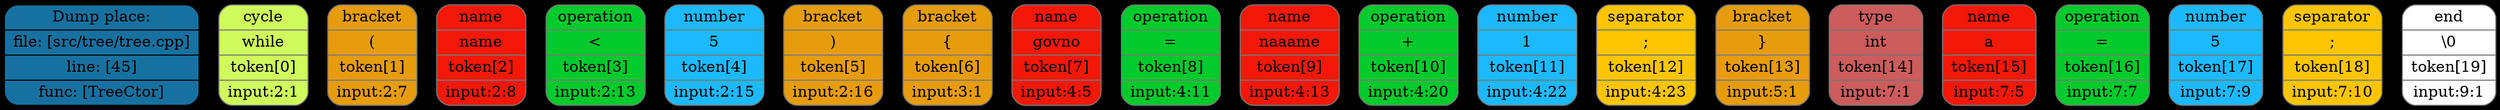 digraph G{
rankdir=TB
graph [bgcolor="#000000"];
size = "100 5"
place[shape=Mrecord, style=filled, fillcolor="#1771a0", pos="0,1!",label = " { Dump place: | file: [src/tree/tree.cpp] | line: [45] | func: [TreeCtor] } "color = "#000000"];
token0[shape=Mrecord, style=filled, fillcolor="#CFFC5C",label = " { cycle | while |  token[0] |  input:2:1 } ", color = "#777777"];
token1[shape=Mrecord, style=filled, fillcolor="#e69c0c",label = " { bracket | \( |  token[1] |  input:2:7 } ", color = "#777777"];
token2[shape=Mrecord, style=filled, fillcolor="#f31807",label = " { name | name |  token[2] |  input:2:8 } ", color = "#777777"];
token3[shape=Mrecord, style=filled, fillcolor="#00ca2c",label = " { operation | \< |  token[3] |  input:2:13 } ", color = "#777777"];
token4[shape=Mrecord, style=filled, fillcolor="#1cb9ff",label = " { number | 5 |  token[4] |  input:2:15 } ", color = "#777777"];
token5[shape=Mrecord, style=filled, fillcolor="#e69c0c",label = " { bracket | \) |  token[5] |  input:2:16 } ", color = "#777777"];
token6[shape=Mrecord, style=filled, fillcolor="#e69c0c",label = " { bracket | \{ |  token[6] |  input:3:1 } ", color = "#777777"];
token7[shape=Mrecord, style=filled, fillcolor="#f31807",label = " { name | govno |  token[7] |  input:4:5 } ", color = "#777777"];
token8[shape=Mrecord, style=filled, fillcolor="#00ca2c",label = " { operation | \= |  token[8] |  input:4:11 } ", color = "#777777"];
token9[shape=Mrecord, style=filled, fillcolor="#f31807",label = " { name | naaame |  token[9] |  input:4:13 } ", color = "#777777"];
token10[shape=Mrecord, style=filled, fillcolor="#00ca2c",label = " { operation | \+ |  token[10] |  input:4:20 } ", color = "#777777"];
token11[shape=Mrecord, style=filled, fillcolor="#1cb9ff",label = " { number | 1 |  token[11] |  input:4:22 } ", color = "#777777"];
token12[shape=Mrecord, style=filled, fillcolor="#fdc500",label = " { separator | \; |  token[12] |  input:4:23 } ", color = "#777777"];
token13[shape=Mrecord, style=filled, fillcolor="#e69c0c",label = " { bracket | \} |  token[13] |  input:5:1 } ", color = "#777777"];
token14[shape=Mrecord, style=filled, fillcolor="#CD5C5C",label = " { type | int |  token[14] |  input:7:1 } ", color = "#777777"];
token15[shape=Mrecord, style=filled, fillcolor="#f31807",label = " { name | a |  token[15] |  input:7:5 } ", color = "#777777"];
token16[shape=Mrecord, style=filled, fillcolor="#00ca2c",label = " { operation | \= |  token[16] |  input:7:7 } ", color = "#777777"];
token17[shape=Mrecord, style=filled, fillcolor="#1cb9ff",label = " { number | 5 |  token[17] |  input:7:9 } ", color = "#777777"];
token18[shape=Mrecord, style=filled, fillcolor="#fdc500",label = " { separator | \; |  token[18] |  input:7:10 } ", color = "#777777"];
token19[shape=Mrecord, style=filled, fillcolor="#ffffff",label = " { end | \\0 |  token[19] |  input:9:1 } ", color = "#777777"];
}

